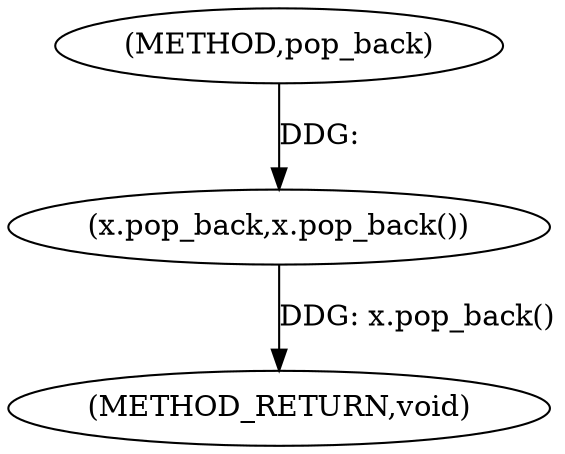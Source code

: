 digraph "pop_back" {  
"1000670" [label = "(METHOD,pop_back)" ]
"1000673" [label = "(METHOD_RETURN,void)" ]
"1000672" [label = "(x.pop_back,x.pop_back())" ]
  "1000672" -> "1000673"  [ label = "DDG: x.pop_back()"] 
  "1000670" -> "1000672"  [ label = "DDG: "] 
}
